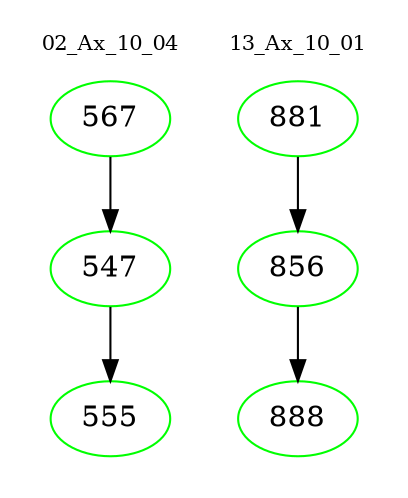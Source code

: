 digraph{
subgraph cluster_0 {
color = white
label = "02_Ax_10_04";
fontsize=10;
T0_567 [label="567", color="green"]
T0_567 -> T0_547 [color="black"]
T0_547 [label="547", color="green"]
T0_547 -> T0_555 [color="black"]
T0_555 [label="555", color="green"]
}
subgraph cluster_1 {
color = white
label = "13_Ax_10_01";
fontsize=10;
T1_881 [label="881", color="green"]
T1_881 -> T1_856 [color="black"]
T1_856 [label="856", color="green"]
T1_856 -> T1_888 [color="black"]
T1_888 [label="888", color="green"]
}
}
